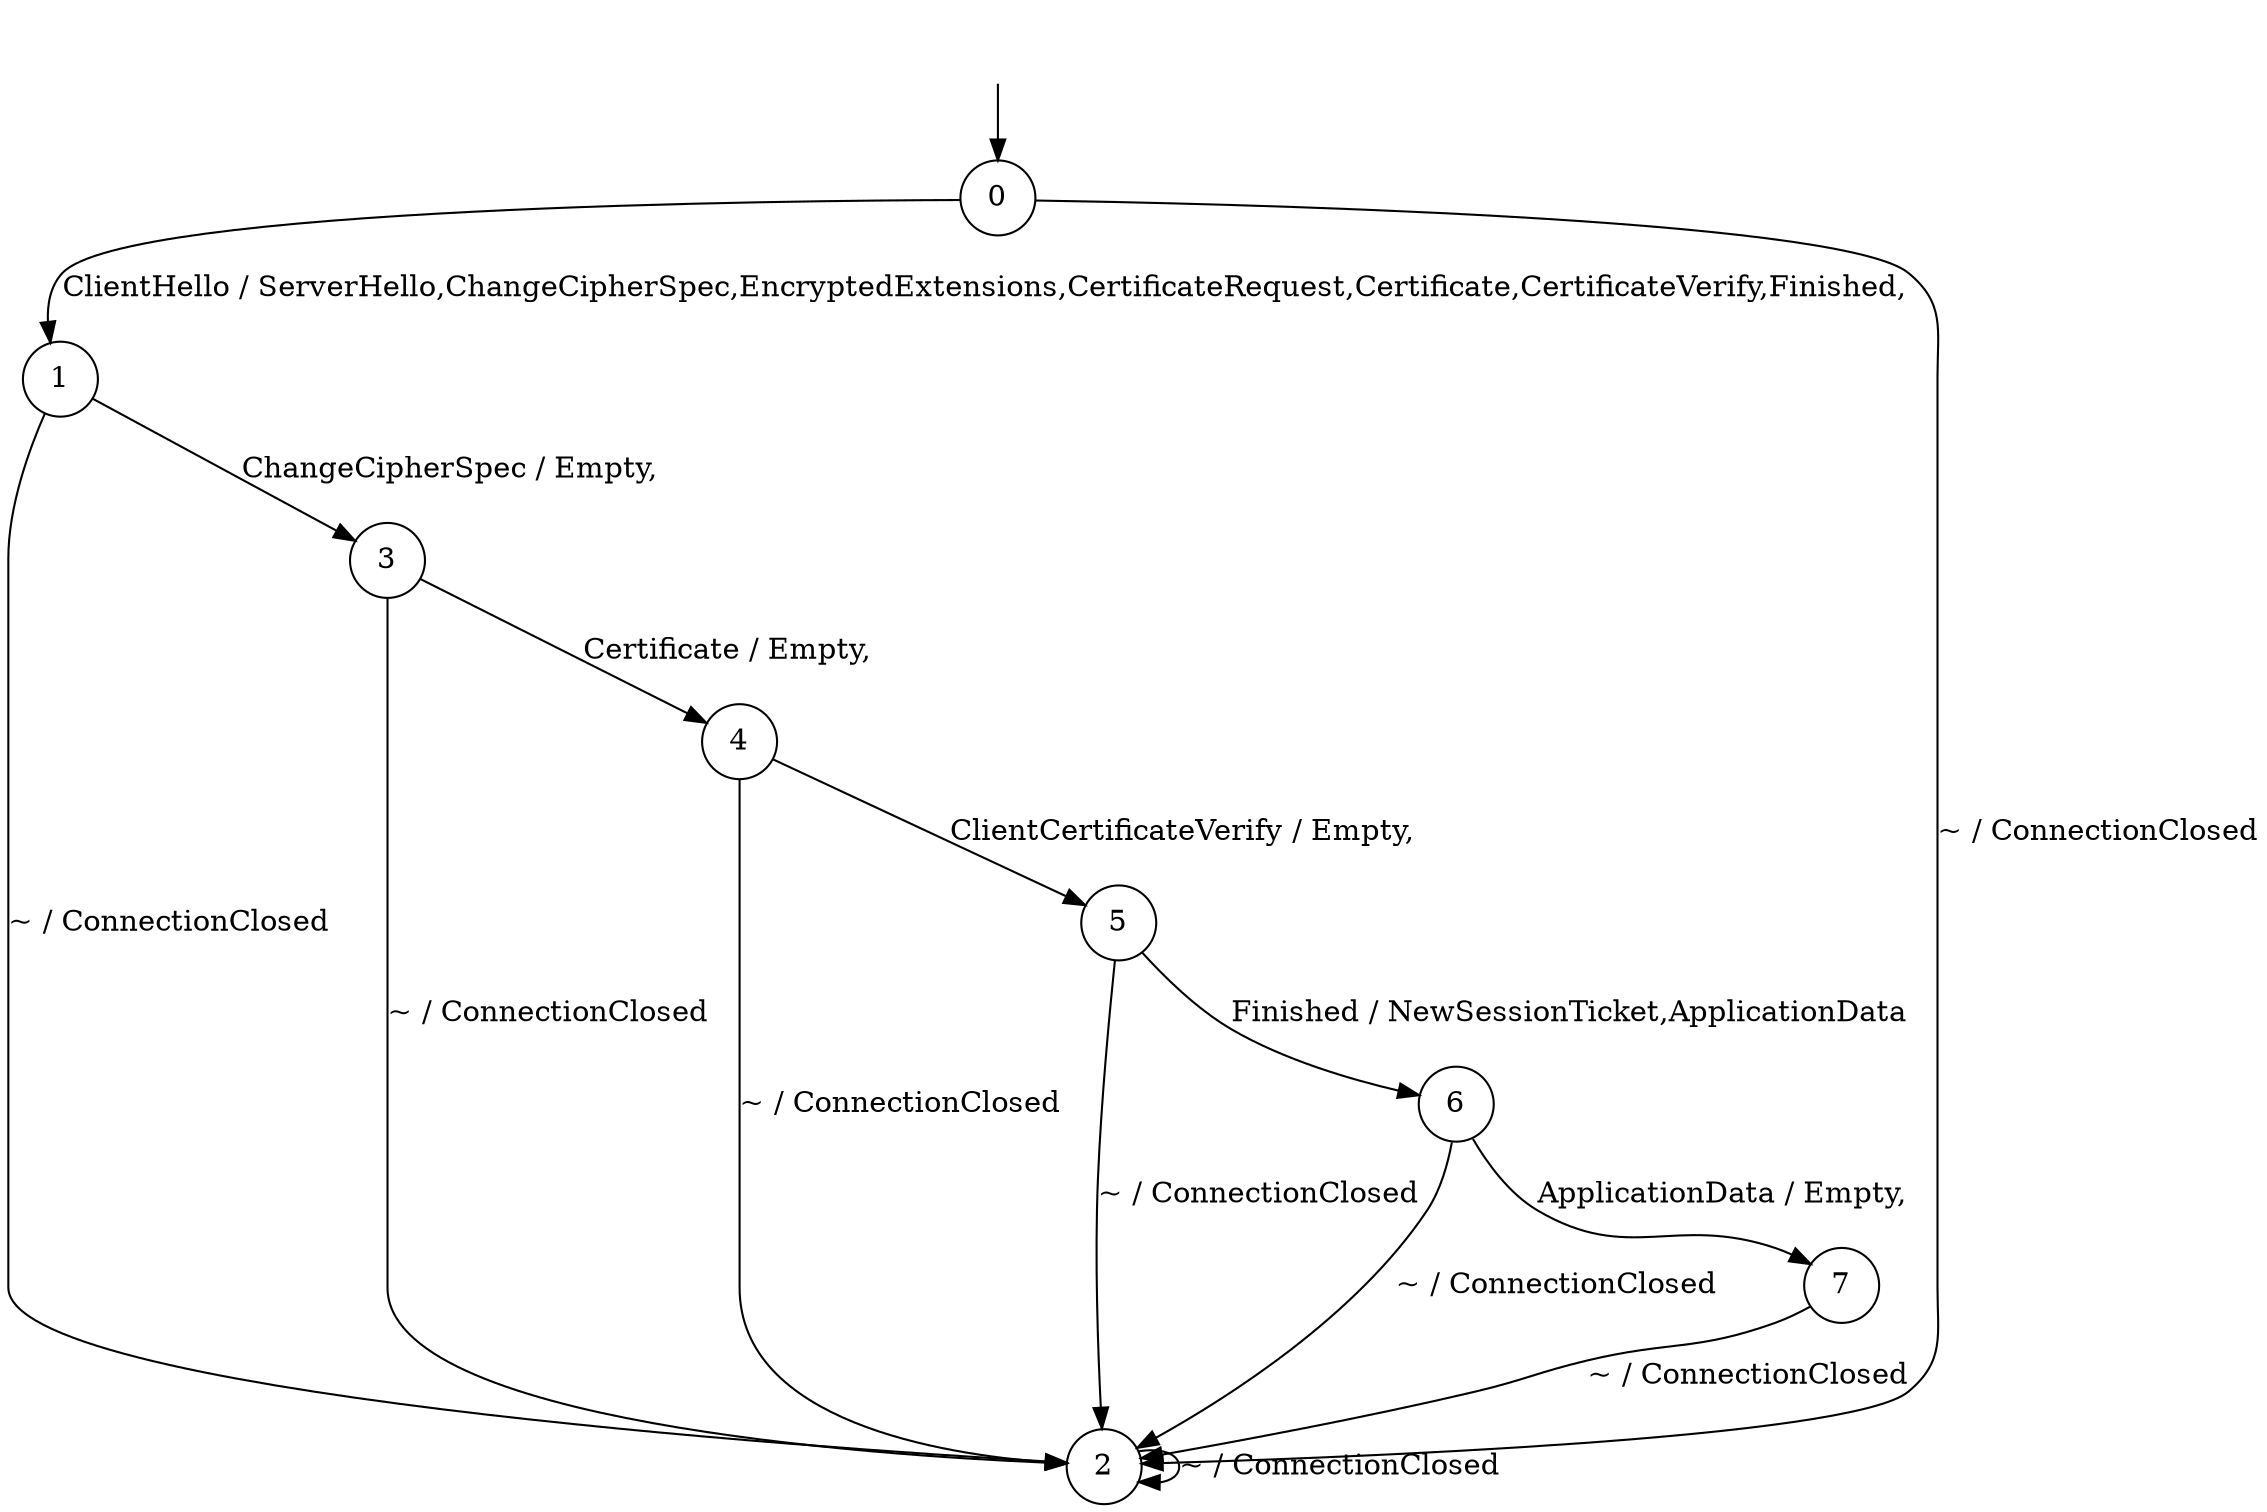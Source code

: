 digraph g {
__start0 [label="" shape="none"];

	s0 [shape="circle" label="0"];
	s1 [shape="circle" label="1"];
	s2 [shape="circle" label="2"];
	s3 [shape="circle" label="3"];
	s4 [shape="circle" label="4"];
	s5 [shape="circle" label="5"];
	s6 [shape="circle" label="6"];
	s7 [shape="circle" label="7"];
	s0 -> s1 [label="ClientHello / ServerHello,ChangeCipherSpec,EncryptedExtensions,CertificateRequest,Certificate,CertificateVerify,Finished,"];
	s0 -> s2 [label="~ / ConnectionClosed"];
	s1 -> s2 [label="~ / ConnectionClosed"];
	s1 -> s3 [label="ChangeCipherSpec / Empty,"];
	s2 -> s2 [label="~ / ConnectionClosed"];
	s3 -> s2 [label="~ / ConnectionClosed"];
	s3 -> s4 [label="Certificate / Empty,"];
	s4 -> s2 [label="~ / ConnectionClosed"];
	s4 -> s5 [label="ClientCertificateVerify / Empty,"];
	s5 -> s2 [label="~ / ConnectionClosed"];
	s5 -> s6 [label="Finished / NewSessionTicket,ApplicationData"];
	s6 -> s2 [label="~ / ConnectionClosed"];
	s6 -> s7 [label="ApplicationData / Empty,"];
	s7 -> s2 [label="~ / ConnectionClosed"];

__start0 -> s0;
}
